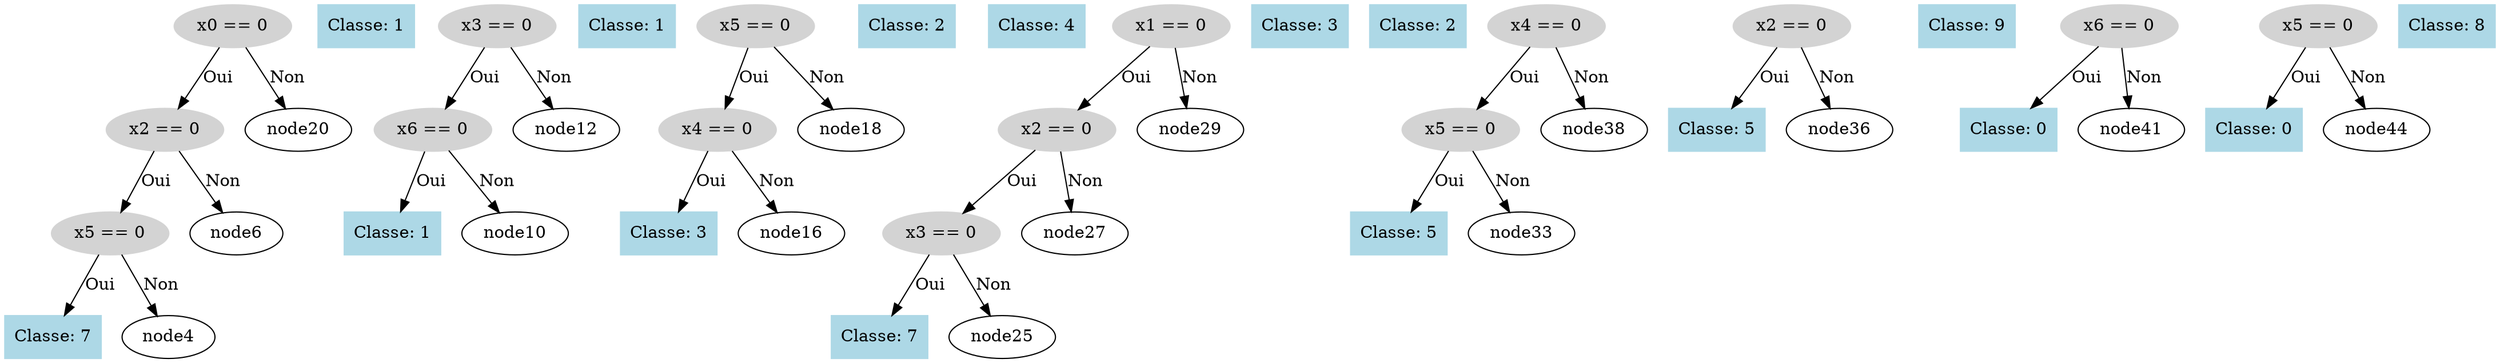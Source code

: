 digraph DecisionTree {
  node0 [label="x0 == 0", shape=ellipse, style=filled, color=lightgray];
  node0 -> node1 [label="Oui"];
  node1 [label="x2 == 0", shape=ellipse, style=filled, color=lightgray];
  node1 -> node2 [label="Oui"];
  node2 [label="x5 == 0", shape=ellipse, style=filled, color=lightgray];
  node2 -> node3 [label="Oui"];
  node3 [label="Classe: 7", shape=box, style=filled, color=lightblue];
  node2 -> node4 [label="Non"];
  node5 [label="Classe: 1", shape=box, style=filled, color=lightblue];
  node1 -> node6 [label="Non"];
  node7 [label="x3 == 0", shape=ellipse, style=filled, color=lightgray];
  node7 -> node8 [label="Oui"];
  node8 [label="x6 == 0", shape=ellipse, style=filled, color=lightgray];
  node8 -> node9 [label="Oui"];
  node9 [label="Classe: 1", shape=box, style=filled, color=lightblue];
  node8 -> node10 [label="Non"];
  node11 [label="Classe: 1", shape=box, style=filled, color=lightblue];
  node7 -> node12 [label="Non"];
  node13 [label="x5 == 0", shape=ellipse, style=filled, color=lightgray];
  node13 -> node14 [label="Oui"];
  node14 [label="x4 == 0", shape=ellipse, style=filled, color=lightgray];
  node14 -> node15 [label="Oui"];
  node15 [label="Classe: 3", shape=box, style=filled, color=lightblue];
  node14 -> node16 [label="Non"];
  node17 [label="Classe: 2", shape=box, style=filled, color=lightblue];
  node13 -> node18 [label="Non"];
  node19 [label="Classe: 4", shape=box, style=filled, color=lightblue];
  node0 -> node20 [label="Non"];
  node21 [label="x1 == 0", shape=ellipse, style=filled, color=lightgray];
  node21 -> node22 [label="Oui"];
  node22 [label="x2 == 0", shape=ellipse, style=filled, color=lightgray];
  node22 -> node23 [label="Oui"];
  node23 [label="x3 == 0", shape=ellipse, style=filled, color=lightgray];
  node23 -> node24 [label="Oui"];
  node24 [label="Classe: 7", shape=box, style=filled, color=lightblue];
  node23 -> node25 [label="Non"];
  node26 [label="Classe: 3", shape=box, style=filled, color=lightblue];
  node22 -> node27 [label="Non"];
  node28 [label="Classe: 2", shape=box, style=filled, color=lightblue];
  node21 -> node29 [label="Non"];
  node30 [label="x4 == 0", shape=ellipse, style=filled, color=lightgray];
  node30 -> node31 [label="Oui"];
  node31 [label="x5 == 0", shape=ellipse, style=filled, color=lightgray];
  node31 -> node32 [label="Oui"];
  node32 [label="Classe: 5", shape=box, style=filled, color=lightblue];
  node31 -> node33 [label="Non"];
  node34 [label="x2 == 0", shape=ellipse, style=filled, color=lightgray];
  node34 -> node35 [label="Oui"];
  node35 [label="Classe: 5", shape=box, style=filled, color=lightblue];
  node34 -> node36 [label="Non"];
  node37 [label="Classe: 9", shape=box, style=filled, color=lightblue];
  node30 -> node38 [label="Non"];
  node39 [label="x6 == 0", shape=ellipse, style=filled, color=lightgray];
  node39 -> node40 [label="Oui"];
  node40 [label="Classe: 0", shape=box, style=filled, color=lightblue];
  node39 -> node41 [label="Non"];
  node42 [label="x5 == 0", shape=ellipse, style=filled, color=lightgray];
  node42 -> node43 [label="Oui"];
  node43 [label="Classe: 0", shape=box, style=filled, color=lightblue];
  node42 -> node44 [label="Non"];
  node45 [label="Classe: 8", shape=box, style=filled, color=lightblue];
}
